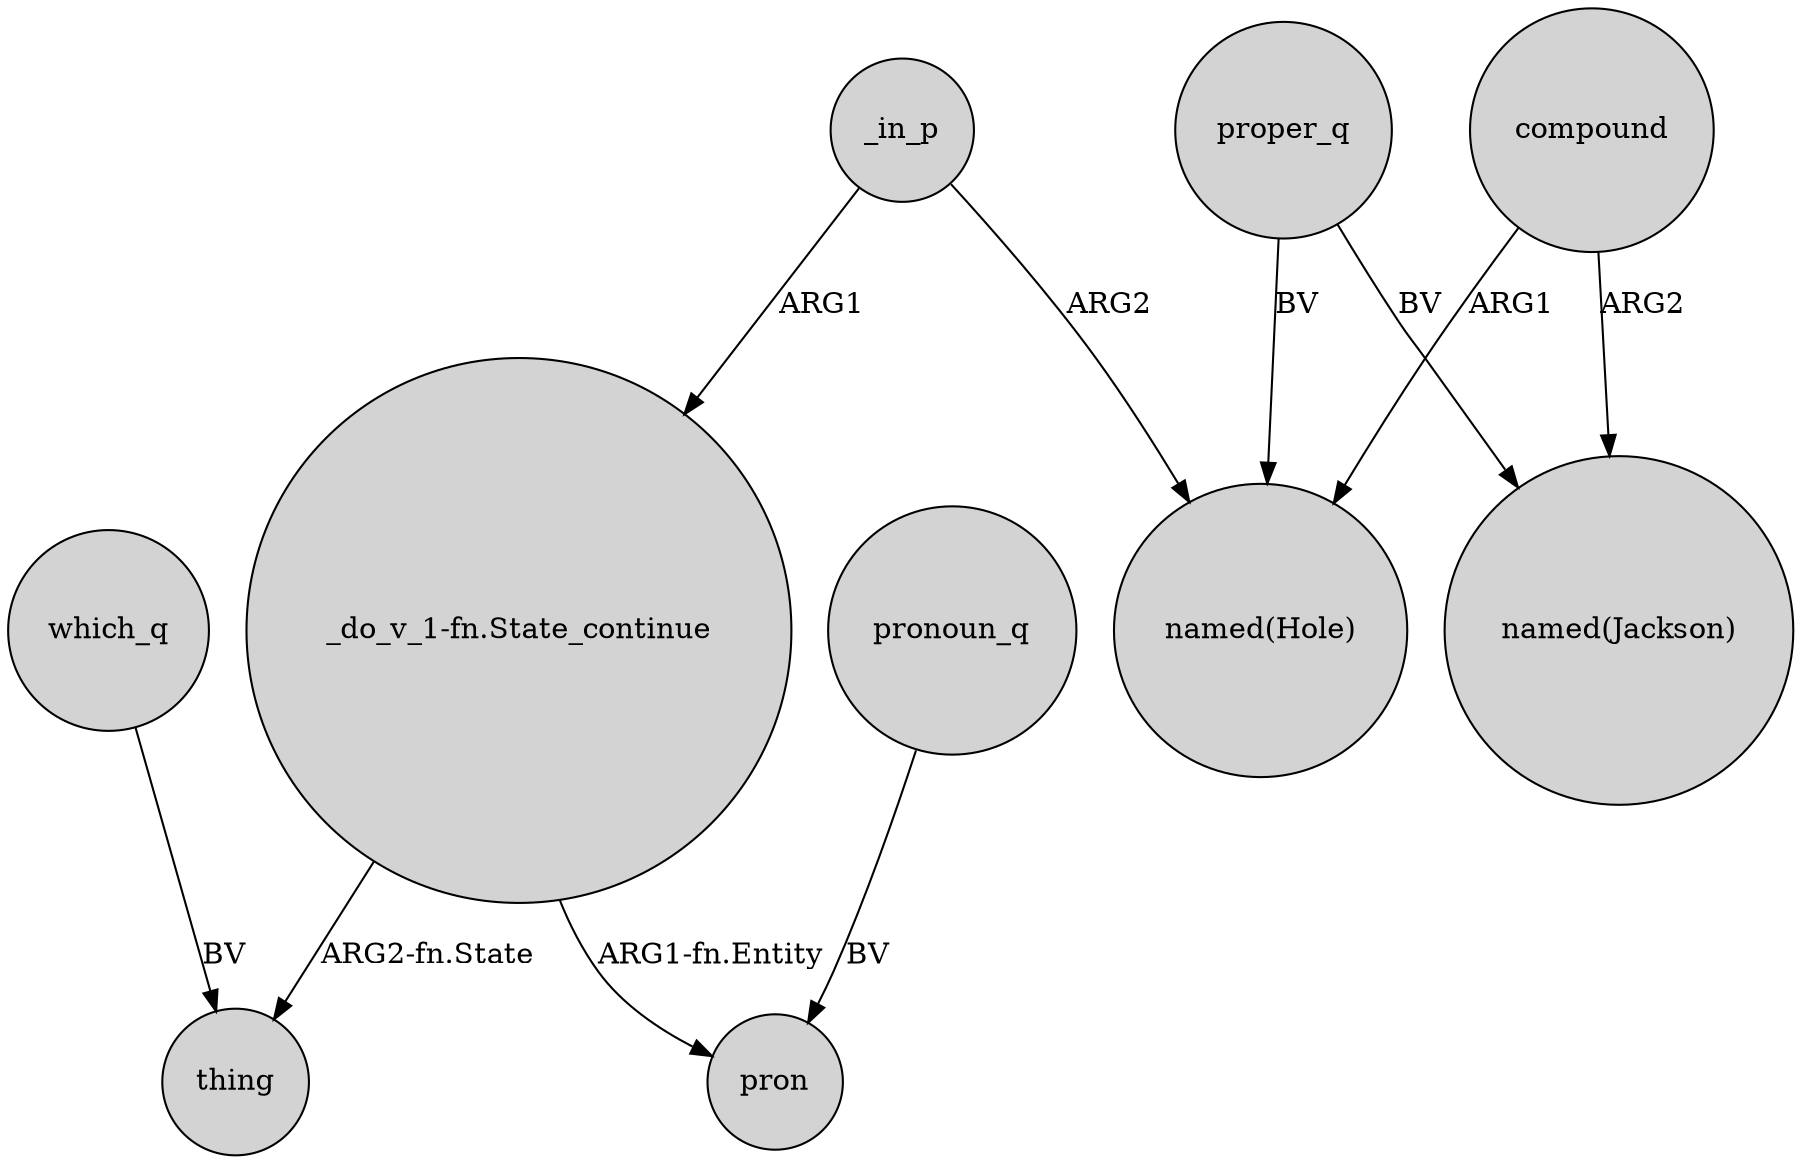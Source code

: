 digraph {
	node [shape=circle style=filled]
	"_do_v_1-fn.State_continue" -> thing [label="ARG2-fn.State"]
	_in_p -> "_do_v_1-fn.State_continue" [label=ARG1]
	_in_p -> "named(Hole)" [label=ARG2]
	compound -> "named(Hole)" [label=ARG1]
	compound -> "named(Jackson)" [label=ARG2]
	proper_q -> "named(Hole)" [label=BV]
	proper_q -> "named(Jackson)" [label=BV]
	pronoun_q -> pron [label=BV]
	which_q -> thing [label=BV]
	"_do_v_1-fn.State_continue" -> pron [label="ARG1-fn.Entity"]
}
